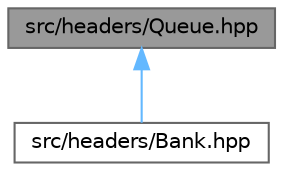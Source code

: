 digraph "src/headers/Queue.hpp"
{
 // LATEX_PDF_SIZE
  bgcolor="transparent";
  edge [fontname=Helvetica,fontsize=10,labelfontname=Helvetica,labelfontsize=10];
  node [fontname=Helvetica,fontsize=10,shape=box,height=0.2,width=0.4];
  Node1 [id="Node000001",label="src/headers/Queue.hpp",height=0.2,width=0.4,color="gray40", fillcolor="grey60", style="filled", fontcolor="black",tooltip="Implementacíon de colas."];
  Node1 -> Node2 [id="edge1_Node000001_Node000002",dir="back",color="steelblue1",style="solid",tooltip=" "];
  Node2 [id="Node000002",label="src/headers/Bank.hpp",height=0.2,width=0.4,color="grey40", fillcolor="white", style="filled",URL="$Bank_8hpp.html",tooltip="Implementacion de la clase Banco."];
}
